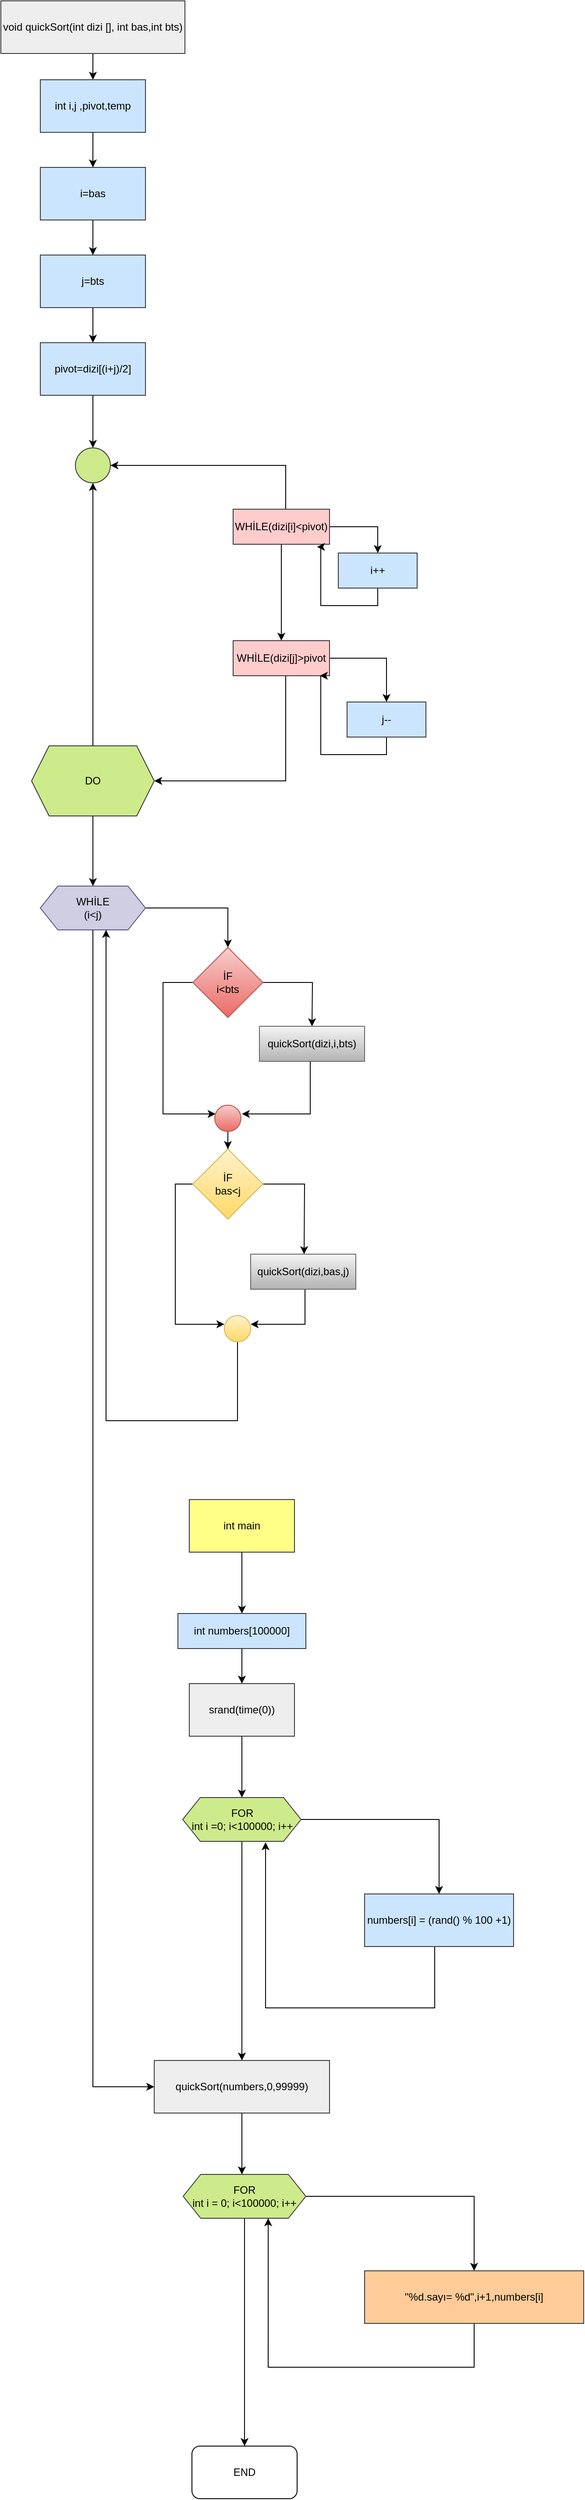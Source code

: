<mxfile version="20.3.0" type="device"><diagram id="W_KwUrCDwRjnp8gjdQbr" name="Sayfa -1"><mxGraphModel dx="868" dy="553" grid="1" gridSize="10" guides="1" tooltips="1" connect="1" arrows="1" fold="1" page="1" pageScale="1" pageWidth="827" pageHeight="1169" math="0" shadow="0"><root><mxCell id="0"/><mxCell id="1" parent="0"/><mxCell id="CbZYB4VXZZB3ycIhOt07-74" style="edgeStyle=orthogonalEdgeStyle;rounded=0;orthogonalLoop=1;jettySize=auto;html=1;entryX=0.5;entryY=0;entryDx=0;entryDy=0;" edge="1" parent="1" source="CbZYB4VXZZB3ycIhOt07-1" target="CbZYB4VXZZB3ycIhOt07-2"><mxGeometry relative="1" as="geometry"/></mxCell><mxCell id="CbZYB4VXZZB3ycIhOt07-1" value="void quickSort(int dizi [], int bas,int bts)" style="rounded=0;whiteSpace=wrap;html=1;fillColor=#eeeeee;strokeColor=#36393d;" vertex="1" parent="1"><mxGeometry x="195" y="30" width="210" height="60" as="geometry"/></mxCell><mxCell id="CbZYB4VXZZB3ycIhOt07-42" style="edgeStyle=orthogonalEdgeStyle;rounded=0;orthogonalLoop=1;jettySize=auto;html=1;entryX=0.5;entryY=0;entryDx=0;entryDy=0;" edge="1" parent="1" source="CbZYB4VXZZB3ycIhOt07-2" target="CbZYB4VXZZB3ycIhOt07-3"><mxGeometry relative="1" as="geometry"/></mxCell><mxCell id="CbZYB4VXZZB3ycIhOt07-2" value="int i,j ,pivot,temp" style="rounded=0;whiteSpace=wrap;html=1;fillColor=#cce5ff;strokeColor=#36393d;" vertex="1" parent="1"><mxGeometry x="240" y="120" width="120" height="60" as="geometry"/></mxCell><mxCell id="CbZYB4VXZZB3ycIhOt07-45" style="edgeStyle=orthogonalEdgeStyle;rounded=0;orthogonalLoop=1;jettySize=auto;html=1;entryX=0.5;entryY=0;entryDx=0;entryDy=0;" edge="1" parent="1" source="CbZYB4VXZZB3ycIhOt07-3" target="CbZYB4VXZZB3ycIhOt07-4"><mxGeometry relative="1" as="geometry"/></mxCell><mxCell id="CbZYB4VXZZB3ycIhOt07-3" value="i=bas" style="rounded=0;whiteSpace=wrap;html=1;fillColor=#cce5ff;strokeColor=#36393d;" vertex="1" parent="1"><mxGeometry x="240" y="220" width="120" height="60" as="geometry"/></mxCell><mxCell id="CbZYB4VXZZB3ycIhOt07-46" style="edgeStyle=orthogonalEdgeStyle;rounded=0;orthogonalLoop=1;jettySize=auto;html=1;entryX=0.5;entryY=0;entryDx=0;entryDy=0;" edge="1" parent="1" source="CbZYB4VXZZB3ycIhOt07-4" target="CbZYB4VXZZB3ycIhOt07-5"><mxGeometry relative="1" as="geometry"/></mxCell><mxCell id="CbZYB4VXZZB3ycIhOt07-4" value="j=bts" style="rounded=0;whiteSpace=wrap;html=1;fillColor=#cce5ff;strokeColor=#36393d;" vertex="1" parent="1"><mxGeometry x="240" y="320" width="120" height="60" as="geometry"/></mxCell><mxCell id="CbZYB4VXZZB3ycIhOt07-47" style="edgeStyle=orthogonalEdgeStyle;rounded=0;orthogonalLoop=1;jettySize=auto;html=1;entryX=0.5;entryY=0;entryDx=0;entryDy=0;" edge="1" parent="1" source="CbZYB4VXZZB3ycIhOt07-5" target="CbZYB4VXZZB3ycIhOt07-6"><mxGeometry relative="1" as="geometry"/></mxCell><mxCell id="CbZYB4VXZZB3ycIhOt07-5" value="pivot=dizi[(i+j)/2]" style="rounded=0;whiteSpace=wrap;html=1;fillColor=#cce5ff;strokeColor=#36393d;" vertex="1" parent="1"><mxGeometry x="240" y="420" width="120" height="60" as="geometry"/></mxCell><mxCell id="CbZYB4VXZZB3ycIhOt07-6" value="" style="ellipse;whiteSpace=wrap;html=1;aspect=fixed;fillColor=#cdeb8b;strokeColor=#36393d;" vertex="1" parent="1"><mxGeometry x="280" y="540" width="40" height="40" as="geometry"/></mxCell><mxCell id="CbZYB4VXZZB3ycIhOt07-9" style="edgeStyle=orthogonalEdgeStyle;rounded=0;orthogonalLoop=1;jettySize=auto;html=1;entryX=0.5;entryY=1;entryDx=0;entryDy=0;" edge="1" parent="1" source="CbZYB4VXZZB3ycIhOt07-7" target="CbZYB4VXZZB3ycIhOt07-6"><mxGeometry relative="1" as="geometry"/></mxCell><mxCell id="CbZYB4VXZZB3ycIhOt07-10" style="edgeStyle=orthogonalEdgeStyle;rounded=0;orthogonalLoop=1;jettySize=auto;html=1;entryX=1;entryY=0.5;entryDx=0;entryDy=0;startArrow=none;" edge="1" parent="1" target="CbZYB4VXZZB3ycIhOt07-6"><mxGeometry relative="1" as="geometry"><mxPoint x="380" y="540" as="targetPoint"/><mxPoint x="520" y="610" as="sourcePoint"/><Array as="points"><mxPoint x="520" y="560"/></Array></mxGeometry></mxCell><mxCell id="CbZYB4VXZZB3ycIhOt07-41" style="edgeStyle=orthogonalEdgeStyle;rounded=0;orthogonalLoop=1;jettySize=auto;html=1;" edge="1" parent="1" source="CbZYB4VXZZB3ycIhOt07-7" target="CbZYB4VXZZB3ycIhOt07-21"><mxGeometry relative="1" as="geometry"/></mxCell><mxCell id="CbZYB4VXZZB3ycIhOt07-7" value="DO" style="shape=hexagon;perimeter=hexagonPerimeter2;whiteSpace=wrap;html=1;fixedSize=1;fillColor=#cdeb8b;strokeColor=#36393d;" vertex="1" parent="1"><mxGeometry x="230" y="880" width="140" height="80" as="geometry"/></mxCell><mxCell id="CbZYB4VXZZB3ycIhOt07-19" style="edgeStyle=orthogonalEdgeStyle;rounded=0;orthogonalLoop=1;jettySize=auto;html=1;entryX=1;entryY=0.5;entryDx=0;entryDy=0;exitX=0.5;exitY=1;exitDx=0;exitDy=0;" edge="1" parent="1" source="CbZYB4VXZZB3ycIhOt07-76" target="CbZYB4VXZZB3ycIhOt07-7"><mxGeometry relative="1" as="geometry"><mxPoint x="440" y="920" as="targetPoint"/><mxPoint x="520" y="850" as="sourcePoint"/><Array as="points"><mxPoint x="520" y="920"/></Array></mxGeometry></mxCell><mxCell id="CbZYB4VXZZB3ycIhOt07-24" style="edgeStyle=orthogonalEdgeStyle;rounded=0;orthogonalLoop=1;jettySize=auto;html=1;entryX=0;entryY=0.5;entryDx=0;entryDy=0;" edge="1" parent="1" source="CbZYB4VXZZB3ycIhOt07-21" target="CbZYB4VXZZB3ycIhOt07-57"><mxGeometry relative="1" as="geometry"><mxPoint x="300" y="2410" as="targetPoint"/><Array as="points"><mxPoint x="300" y="2410"/></Array></mxGeometry></mxCell><mxCell id="CbZYB4VXZZB3ycIhOt07-30" style="edgeStyle=orthogonalEdgeStyle;rounded=0;orthogonalLoop=1;jettySize=auto;html=1;" edge="1" parent="1" source="CbZYB4VXZZB3ycIhOt07-21" target="CbZYB4VXZZB3ycIhOt07-25"><mxGeometry relative="1" as="geometry"/></mxCell><mxCell id="CbZYB4VXZZB3ycIhOt07-21" value="WHİLE&lt;br&gt;(i&amp;lt;j)" style="shape=hexagon;perimeter=hexagonPerimeter2;whiteSpace=wrap;html=1;fixedSize=1;fillColor=#d0cee2;strokeColor=#56517e;" vertex="1" parent="1"><mxGeometry x="240" y="1040" width="120" height="50" as="geometry"/></mxCell><mxCell id="CbZYB4VXZZB3ycIhOt07-31" style="edgeStyle=orthogonalEdgeStyle;rounded=0;orthogonalLoop=1;jettySize=auto;html=1;" edge="1" parent="1" source="CbZYB4VXZZB3ycIhOt07-25"><mxGeometry relative="1" as="geometry"><mxPoint x="550" y="1200" as="targetPoint"/></mxGeometry></mxCell><mxCell id="CbZYB4VXZZB3ycIhOt07-32" style="edgeStyle=orthogonalEdgeStyle;rounded=0;orthogonalLoop=1;jettySize=auto;html=1;" edge="1" parent="1" source="CbZYB4VXZZB3ycIhOt07-25"><mxGeometry relative="1" as="geometry"><mxPoint x="440" y="1300" as="targetPoint"/><Array as="points"><mxPoint x="380" y="1150"/><mxPoint x="380" y="1300"/></Array></mxGeometry></mxCell><mxCell id="CbZYB4VXZZB3ycIhOt07-25" value="İF&lt;br&gt;i&amp;lt;bts" style="rhombus;whiteSpace=wrap;html=1;fillColor=#f8cecc;gradientColor=#ea6b66;strokeColor=#b85450;" vertex="1" parent="1"><mxGeometry x="414" y="1110" width="80" height="80" as="geometry"/></mxCell><mxCell id="CbZYB4VXZZB3ycIhOt07-36" style="edgeStyle=orthogonalEdgeStyle;rounded=0;orthogonalLoop=1;jettySize=auto;html=1;" edge="1" parent="1" source="CbZYB4VXZZB3ycIhOt07-27"><mxGeometry relative="1" as="geometry"><mxPoint x="541" y="1460" as="targetPoint"/></mxGeometry></mxCell><mxCell id="CbZYB4VXZZB3ycIhOt07-37" style="edgeStyle=orthogonalEdgeStyle;rounded=0;orthogonalLoop=1;jettySize=auto;html=1;" edge="1" parent="1" source="CbZYB4VXZZB3ycIhOt07-27"><mxGeometry relative="1" as="geometry"><mxPoint x="450" y="1540" as="targetPoint"/><Array as="points"><mxPoint x="394" y="1380"/><mxPoint x="394" y="1540"/></Array></mxGeometry></mxCell><mxCell id="CbZYB4VXZZB3ycIhOt07-27" value="İF&lt;br&gt;bas&amp;lt;j" style="rhombus;whiteSpace=wrap;html=1;fillColor=#fff2cc;gradientColor=#ffd966;strokeColor=#d6b656;" vertex="1" parent="1"><mxGeometry x="414" y="1340" width="80" height="80" as="geometry"/></mxCell><mxCell id="CbZYB4VXZZB3ycIhOt07-33" style="edgeStyle=orthogonalEdgeStyle;rounded=0;orthogonalLoop=1;jettySize=auto;html=1;" edge="1" parent="1" source="CbZYB4VXZZB3ycIhOt07-28"><mxGeometry relative="1" as="geometry"><mxPoint x="470" y="1300" as="targetPoint"/><Array as="points"><mxPoint x="548" y="1300"/><mxPoint x="490" y="1300"/></Array></mxGeometry></mxCell><mxCell id="CbZYB4VXZZB3ycIhOt07-28" value="quickSort(dizi,i,bts)" style="rounded=0;whiteSpace=wrap;html=1;fillColor=#f5f5f5;gradientColor=#b3b3b3;strokeColor=#666666;" vertex="1" parent="1"><mxGeometry x="490" y="1200" width="120" height="40" as="geometry"/></mxCell><mxCell id="CbZYB4VXZZB3ycIhOt07-38" style="edgeStyle=orthogonalEdgeStyle;rounded=0;orthogonalLoop=1;jettySize=auto;html=1;" edge="1" parent="1" source="CbZYB4VXZZB3ycIhOt07-29"><mxGeometry relative="1" as="geometry"><mxPoint x="480" y="1540" as="targetPoint"/><Array as="points"><mxPoint x="542" y="1540"/><mxPoint x="480" y="1540"/></Array></mxGeometry></mxCell><mxCell id="CbZYB4VXZZB3ycIhOt07-29" value="quickSort(dizi,bas,j)" style="rounded=0;whiteSpace=wrap;html=1;fillColor=#f5f5f5;gradientColor=#b3b3b3;strokeColor=#666666;" vertex="1" parent="1"><mxGeometry x="480" y="1460" width="120" height="40" as="geometry"/></mxCell><mxCell id="CbZYB4VXZZB3ycIhOt07-35" style="edgeStyle=orthogonalEdgeStyle;rounded=0;orthogonalLoop=1;jettySize=auto;html=1;entryX=0.5;entryY=0;entryDx=0;entryDy=0;" edge="1" parent="1" source="CbZYB4VXZZB3ycIhOt07-34" target="CbZYB4VXZZB3ycIhOt07-27"><mxGeometry relative="1" as="geometry"/></mxCell><mxCell id="CbZYB4VXZZB3ycIhOt07-34" value="" style="ellipse;whiteSpace=wrap;html=1;aspect=fixed;fillColor=#f8cecc;gradientColor=#ea6b66;strokeColor=#b85450;" vertex="1" parent="1"><mxGeometry x="439" y="1290" width="30" height="30" as="geometry"/></mxCell><mxCell id="CbZYB4VXZZB3ycIhOt07-40" style="edgeStyle=orthogonalEdgeStyle;rounded=0;orthogonalLoop=1;jettySize=auto;html=1;entryX=0.625;entryY=1;entryDx=0;entryDy=0;" edge="1" parent="1" source="CbZYB4VXZZB3ycIhOt07-39" target="CbZYB4VXZZB3ycIhOt07-21"><mxGeometry relative="1" as="geometry"><mxPoint x="310" y="1650" as="targetPoint"/><Array as="points"><mxPoint x="465" y="1650"/><mxPoint x="315" y="1650"/></Array></mxGeometry></mxCell><mxCell id="CbZYB4VXZZB3ycIhOt07-39" value="" style="ellipse;whiteSpace=wrap;html=1;aspect=fixed;fillColor=#fff2cc;gradientColor=#ffd966;strokeColor=#d6b656;" vertex="1" parent="1"><mxGeometry x="450" y="1530" width="30" height="30" as="geometry"/></mxCell><mxCell id="CbZYB4VXZZB3ycIhOt07-61" style="edgeStyle=orthogonalEdgeStyle;rounded=0;orthogonalLoop=1;jettySize=auto;html=1;entryX=0.5;entryY=0;entryDx=0;entryDy=0;" edge="1" parent="1" source="CbZYB4VXZZB3ycIhOt07-49" target="CbZYB4VXZZB3ycIhOt07-50"><mxGeometry relative="1" as="geometry"/></mxCell><mxCell id="CbZYB4VXZZB3ycIhOt07-49" value="int main" style="rounded=0;whiteSpace=wrap;html=1;fillColor=#ffff88;strokeColor=#36393d;" vertex="1" parent="1"><mxGeometry x="410" y="1740" width="120" height="60" as="geometry"/></mxCell><mxCell id="CbZYB4VXZZB3ycIhOt07-62" style="edgeStyle=orthogonalEdgeStyle;rounded=0;orthogonalLoop=1;jettySize=auto;html=1;entryX=0.5;entryY=0;entryDx=0;entryDy=0;" edge="1" parent="1" source="CbZYB4VXZZB3ycIhOt07-50" target="CbZYB4VXZZB3ycIhOt07-51"><mxGeometry relative="1" as="geometry"/></mxCell><mxCell id="CbZYB4VXZZB3ycIhOt07-50" value="int numbers[100000]" style="rounded=0;whiteSpace=wrap;html=1;fillColor=#cce5ff;strokeColor=#36393d;" vertex="1" parent="1"><mxGeometry x="397" y="1870" width="146" height="40" as="geometry"/></mxCell><mxCell id="CbZYB4VXZZB3ycIhOt07-63" style="edgeStyle=orthogonalEdgeStyle;rounded=0;orthogonalLoop=1;jettySize=auto;html=1;entryX=0.5;entryY=0;entryDx=0;entryDy=0;" edge="1" parent="1" source="CbZYB4VXZZB3ycIhOt07-51" target="CbZYB4VXZZB3ycIhOt07-52"><mxGeometry relative="1" as="geometry"/></mxCell><mxCell id="CbZYB4VXZZB3ycIhOt07-51" value="srand(time(0))" style="rounded=0;whiteSpace=wrap;html=1;fillColor=#eeeeee;strokeColor=#36393d;" vertex="1" parent="1"><mxGeometry x="410" y="1950" width="120" height="60" as="geometry"/></mxCell><mxCell id="CbZYB4VXZZB3ycIhOt07-54" style="edgeStyle=orthogonalEdgeStyle;rounded=0;orthogonalLoop=1;jettySize=auto;html=1;entryX=0.5;entryY=0;entryDx=0;entryDy=0;" edge="1" parent="1" source="CbZYB4VXZZB3ycIhOt07-52" target="CbZYB4VXZZB3ycIhOt07-53"><mxGeometry relative="1" as="geometry"/></mxCell><mxCell id="CbZYB4VXZZB3ycIhOt07-56" style="edgeStyle=orthogonalEdgeStyle;rounded=0;orthogonalLoop=1;jettySize=auto;html=1;" edge="1" parent="1" source="CbZYB4VXZZB3ycIhOt07-52" target="CbZYB4VXZZB3ycIhOt07-57"><mxGeometry relative="1" as="geometry"><mxPoint x="470" y="2390" as="targetPoint"/></mxGeometry></mxCell><mxCell id="CbZYB4VXZZB3ycIhOt07-52" value="FOR&lt;br&gt;int i =0; i&amp;lt;100000; i++" style="shape=hexagon;perimeter=hexagonPerimeter2;whiteSpace=wrap;html=1;fixedSize=1;fillColor=#cdeb8b;strokeColor=#36393d;" vertex="1" parent="1"><mxGeometry x="402.5" y="2080" width="135" height="50" as="geometry"/></mxCell><mxCell id="CbZYB4VXZZB3ycIhOt07-55" style="edgeStyle=orthogonalEdgeStyle;rounded=0;orthogonalLoop=1;jettySize=auto;html=1;entryX=0.7;entryY=1.02;entryDx=0;entryDy=0;entryPerimeter=0;" edge="1" parent="1" source="CbZYB4VXZZB3ycIhOt07-53" target="CbZYB4VXZZB3ycIhOt07-52"><mxGeometry relative="1" as="geometry"><mxPoint x="500" y="2320" as="targetPoint"/><Array as="points"><mxPoint x="690" y="2320"/><mxPoint x="497" y="2320"/></Array></mxGeometry></mxCell><mxCell id="CbZYB4VXZZB3ycIhOt07-53" value="numbers[i] = (rand() % 100 +1)" style="rounded=0;whiteSpace=wrap;html=1;fillColor=#cce5ff;strokeColor=#36393d;" vertex="1" parent="1"><mxGeometry x="610" y="2190" width="170" height="60" as="geometry"/></mxCell><mxCell id="CbZYB4VXZZB3ycIhOt07-58" style="edgeStyle=orthogonalEdgeStyle;rounded=0;orthogonalLoop=1;jettySize=auto;html=1;" edge="1" parent="1" source="CbZYB4VXZZB3ycIhOt07-57"><mxGeometry relative="1" as="geometry"><mxPoint x="470" y="2510" as="targetPoint"/></mxGeometry></mxCell><mxCell id="CbZYB4VXZZB3ycIhOt07-57" value="quickSort(numbers,0,99999)" style="rounded=0;whiteSpace=wrap;html=1;fillColor=#eeeeee;strokeColor=#36393d;" vertex="1" parent="1"><mxGeometry x="370" y="2380" width="200" height="60" as="geometry"/></mxCell><mxCell id="CbZYB4VXZZB3ycIhOt07-67" style="edgeStyle=orthogonalEdgeStyle;rounded=0;orthogonalLoop=1;jettySize=auto;html=1;" edge="1" parent="1" source="CbZYB4VXZZB3ycIhOt07-64" target="CbZYB4VXZZB3ycIhOt07-68"><mxGeometry relative="1" as="geometry"><mxPoint x="680" y="2630" as="targetPoint"/></mxGeometry></mxCell><mxCell id="CbZYB4VXZZB3ycIhOt07-70" style="edgeStyle=orthogonalEdgeStyle;rounded=0;orthogonalLoop=1;jettySize=auto;html=1;" edge="1" parent="1" source="CbZYB4VXZZB3ycIhOt07-64" target="CbZYB4VXZZB3ycIhOt07-71"><mxGeometry relative="1" as="geometry"><mxPoint x="473" y="2850" as="targetPoint"/></mxGeometry></mxCell><mxCell id="CbZYB4VXZZB3ycIhOt07-64" value="FOR&lt;br&gt;int i = 0; i&amp;lt;100000; i++" style="shape=hexagon;perimeter=hexagonPerimeter2;whiteSpace=wrap;html=1;fixedSize=1;fillColor=#cdeb8b;strokeColor=#36393d;" vertex="1" parent="1"><mxGeometry x="403" y="2510" width="140" height="50" as="geometry"/></mxCell><mxCell id="CbZYB4VXZZB3ycIhOt07-69" style="edgeStyle=orthogonalEdgeStyle;rounded=0;orthogonalLoop=1;jettySize=auto;html=1;entryX=0.693;entryY=1;entryDx=0;entryDy=0;entryPerimeter=0;" edge="1" parent="1" source="CbZYB4VXZZB3ycIhOt07-68" target="CbZYB4VXZZB3ycIhOt07-64"><mxGeometry relative="1" as="geometry"><mxPoint x="500" y="2730" as="targetPoint"/><Array as="points"><mxPoint x="735" y="2730"/><mxPoint x="500" y="2730"/></Array></mxGeometry></mxCell><mxCell id="CbZYB4VXZZB3ycIhOt07-68" value="&quot;%d.sayı= %d&quot;,i+1,numbers[i]" style="rounded=0;whiteSpace=wrap;html=1;fillColor=#ffcc99;strokeColor=#36393d;" vertex="1" parent="1"><mxGeometry x="610" y="2620" width="250" height="60" as="geometry"/></mxCell><mxCell id="CbZYB4VXZZB3ycIhOt07-71" value="END" style="rounded=1;whiteSpace=wrap;html=1;" vertex="1" parent="1"><mxGeometry x="413" y="2820" width="120" height="60" as="geometry"/></mxCell><mxCell id="CbZYB4VXZZB3ycIhOt07-77" style="edgeStyle=orthogonalEdgeStyle;rounded=0;orthogonalLoop=1;jettySize=auto;html=1;" edge="1" parent="1" source="CbZYB4VXZZB3ycIhOt07-75" target="CbZYB4VXZZB3ycIhOt07-78"><mxGeometry relative="1" as="geometry"><mxPoint x="640" y="680" as="targetPoint"/></mxGeometry></mxCell><mxCell id="CbZYB4VXZZB3ycIhOt07-80" style="edgeStyle=orthogonalEdgeStyle;rounded=0;orthogonalLoop=1;jettySize=auto;html=1;entryX=0.5;entryY=0;entryDx=0;entryDy=0;" edge="1" parent="1" source="CbZYB4VXZZB3ycIhOt07-75" target="CbZYB4VXZZB3ycIhOt07-76"><mxGeometry relative="1" as="geometry"/></mxCell><mxCell id="CbZYB4VXZZB3ycIhOt07-75" value="WHİLE(dizi[i]&amp;lt;pivot)" style="rounded=0;whiteSpace=wrap;html=1;fillColor=#ffcccc;strokeColor=#36393d;" vertex="1" parent="1"><mxGeometry x="460" y="610" width="110" height="40" as="geometry"/></mxCell><mxCell id="CbZYB4VXZZB3ycIhOt07-82" style="edgeStyle=orthogonalEdgeStyle;rounded=0;orthogonalLoop=1;jettySize=auto;html=1;entryX=0.5;entryY=0;entryDx=0;entryDy=0;" edge="1" parent="1" source="CbZYB4VXZZB3ycIhOt07-76" target="CbZYB4VXZZB3ycIhOt07-81"><mxGeometry relative="1" as="geometry"/></mxCell><mxCell id="CbZYB4VXZZB3ycIhOt07-76" value="WHİLE(dizi[j]&amp;gt;pivot" style="rounded=0;whiteSpace=wrap;html=1;fillColor=#ffcccc;strokeColor=#36393d;" vertex="1" parent="1"><mxGeometry x="460" y="760" width="110" height="40" as="geometry"/></mxCell><mxCell id="CbZYB4VXZZB3ycIhOt07-79" style="edgeStyle=orthogonalEdgeStyle;rounded=0;orthogonalLoop=1;jettySize=auto;html=1;entryX=0.87;entryY=1.075;entryDx=0;entryDy=0;entryPerimeter=0;" edge="1" parent="1" source="CbZYB4VXZZB3ycIhOt07-78" target="CbZYB4VXZZB3ycIhOt07-75"><mxGeometry relative="1" as="geometry"><mxPoint x="560" y="700" as="targetPoint"/><Array as="points"><mxPoint x="625" y="720"/><mxPoint x="560" y="720"/><mxPoint x="560" y="653"/></Array></mxGeometry></mxCell><mxCell id="CbZYB4VXZZB3ycIhOt07-78" value="i++" style="rounded=0;whiteSpace=wrap;html=1;fillColor=#cce5ff;strokeColor=#36393d;" vertex="1" parent="1"><mxGeometry x="580" y="660" width="90" height="40" as="geometry"/></mxCell><mxCell id="CbZYB4VXZZB3ycIhOt07-83" style="edgeStyle=orthogonalEdgeStyle;rounded=0;orthogonalLoop=1;jettySize=auto;html=1;entryX=0.9;entryY=1;entryDx=0;entryDy=0;entryPerimeter=0;" edge="1" parent="1" source="CbZYB4VXZZB3ycIhOt07-81" target="CbZYB4VXZZB3ycIhOt07-76"><mxGeometry relative="1" as="geometry"><mxPoint x="590" y="890" as="targetPoint"/><Array as="points"><mxPoint x="635" y="890"/><mxPoint x="560" y="890"/></Array></mxGeometry></mxCell><mxCell id="CbZYB4VXZZB3ycIhOt07-81" value="j--" style="rounded=0;whiteSpace=wrap;html=1;fillColor=#cce5ff;strokeColor=#36393d;" vertex="1" parent="1"><mxGeometry x="590" y="830" width="90" height="40" as="geometry"/></mxCell></root></mxGraphModel></diagram></mxfile>